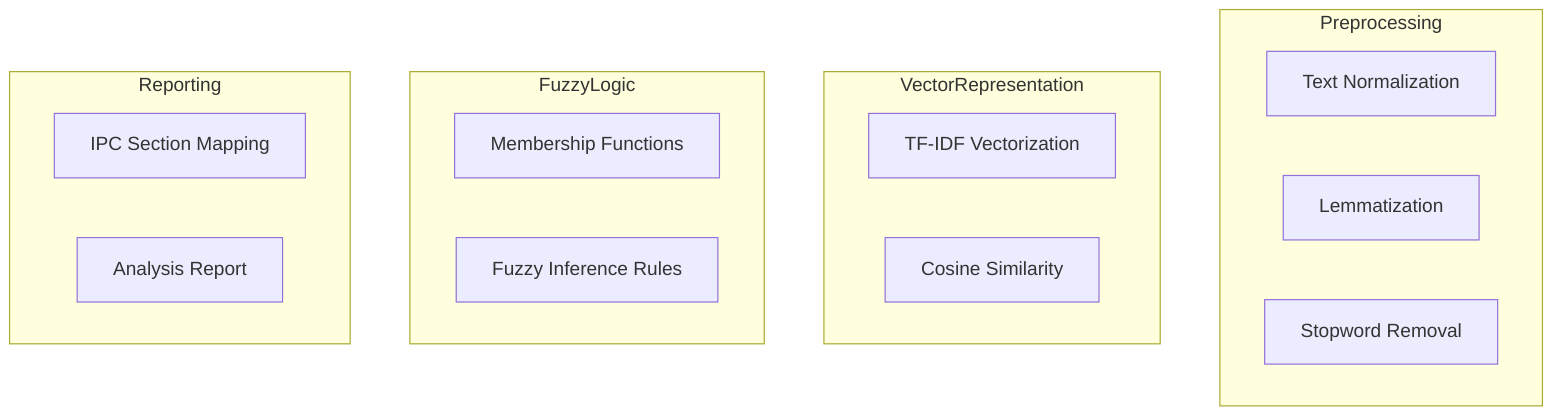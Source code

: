 flowchart TB
    subgraph Preprocessing
        TextNormalization[Text Normalization]
        Lemmatization[Lemmatization]
        StopwordRemoval[Stopword Removal]
    end
    
    subgraph VectorRepresentation
        TfidfConversion[TF-IDF Vectorization]
        CosineSimilarity[Cosine Similarity]
    end
    
    subgraph FuzzyLogic
        MembershipFunctions[Membership Functions]
        FuzzyRules[Fuzzy Inference Rules]
    end
    
    subgraph Reporting
        SectionMapping[IPC Section Mapping]
        AnalysisGeneration[Analysis Report]
    end